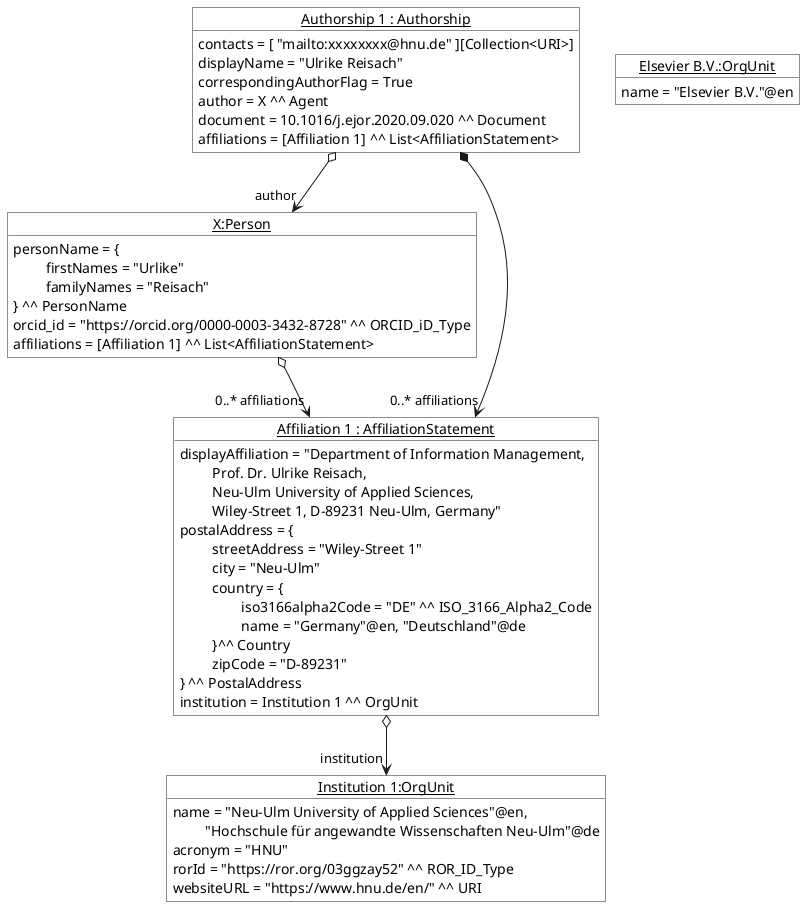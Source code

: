 @startuml
	!startsub person
	object "<u>X:Person</u>" as X #ffffff {
           personName = {
           \t firstNames = "Urlike"
           \t familyNames = "Reisach"
           } ^^ PersonName
           orcid_id = "https://orcid.org/0000-0003-3432-8728" ^^ ORCID_iD_Type
           affiliations = [Affiliation 1] ^^ List<AffiliationStatement>
        }
    !endsub

    !startsub ins
    object "<u>Institution 1:OrgUnit</u>" as Ins1 #ffffff {
    	    name = "Neu-Ulm University of Applied Sciences"@en,
    	    \t "Hochschule für angewandte Wissenschaften Neu-Ulm"@de
            acronym = "HNU"
            rorId = "https://ror.org/03ggzay52" ^^ ROR_ID_Type
            websiteURL = "https://www.hnu.de/en/" ^^ URI
    	}
    !endsub


    !startsub elsevier
    object "<u>Elsevier B.V.:OrgUnit</u>" as Elsevier #ffffff {
            name = "Elsevier B.V."@en
        }
    !endsub

    !startsub affiliations
    object "<u>Affiliation 1 : AffiliationStatement</u>" as Aff1 #ffffff {
            displayAffiliation = "Department of Information Management,
            \t Prof. Dr. Ulrike Reisach,
            \t Neu-Ulm University of Applied Sciences,
            \t Wiley-Street 1, D-89231 Neu-Ulm, Germany"
            postalAddress = {
            \t streetAddress = "Wiley-Street 1"
            \t city = "Neu-Ulm"
            \t country = {
                        \t\t iso3166alpha2Code = "DE" ^^ ISO_3166_Alpha2_Code
                        \t\t name = "Germany"@en, "Deutschland"@de
                        \t }^^ Country
            \t zipCode = "D-89231"
            } ^^ PostalAddress
            institution = Institution 1 ^^ OrgUnit
        }
    !endsub

    !startsub aut
    object "<u>Authorship 1 : Authorship</u>" as Aut1 #ffffff {
            contacts = [ "mailto:xxxxxxxx@hnu.de" ][Collection<URI>]
            displayName = "Ulrike Reisach"
            correspondingAuthorFlag = True
            author = X ^^ Agent
            document = 10.1016/j.ejor.2020.09.020 ^^ Document
            affiliations = [Affiliation 1] ^^ List<AffiliationStatement>
        }
    !endsub

    !startsub autDoc
        Aut1 o--> "author" X
    !endsub
    !startsub autDoc
        Aut1 *--> "0..* affiliations" Aff1
    !endsub

    !startsub affiliations
        Aff1 o--> "institution" Ins1
    !endsub
    !startsub affiliations
        X o--> "0..* affiliations" Aff1
    !endsub


@enduml